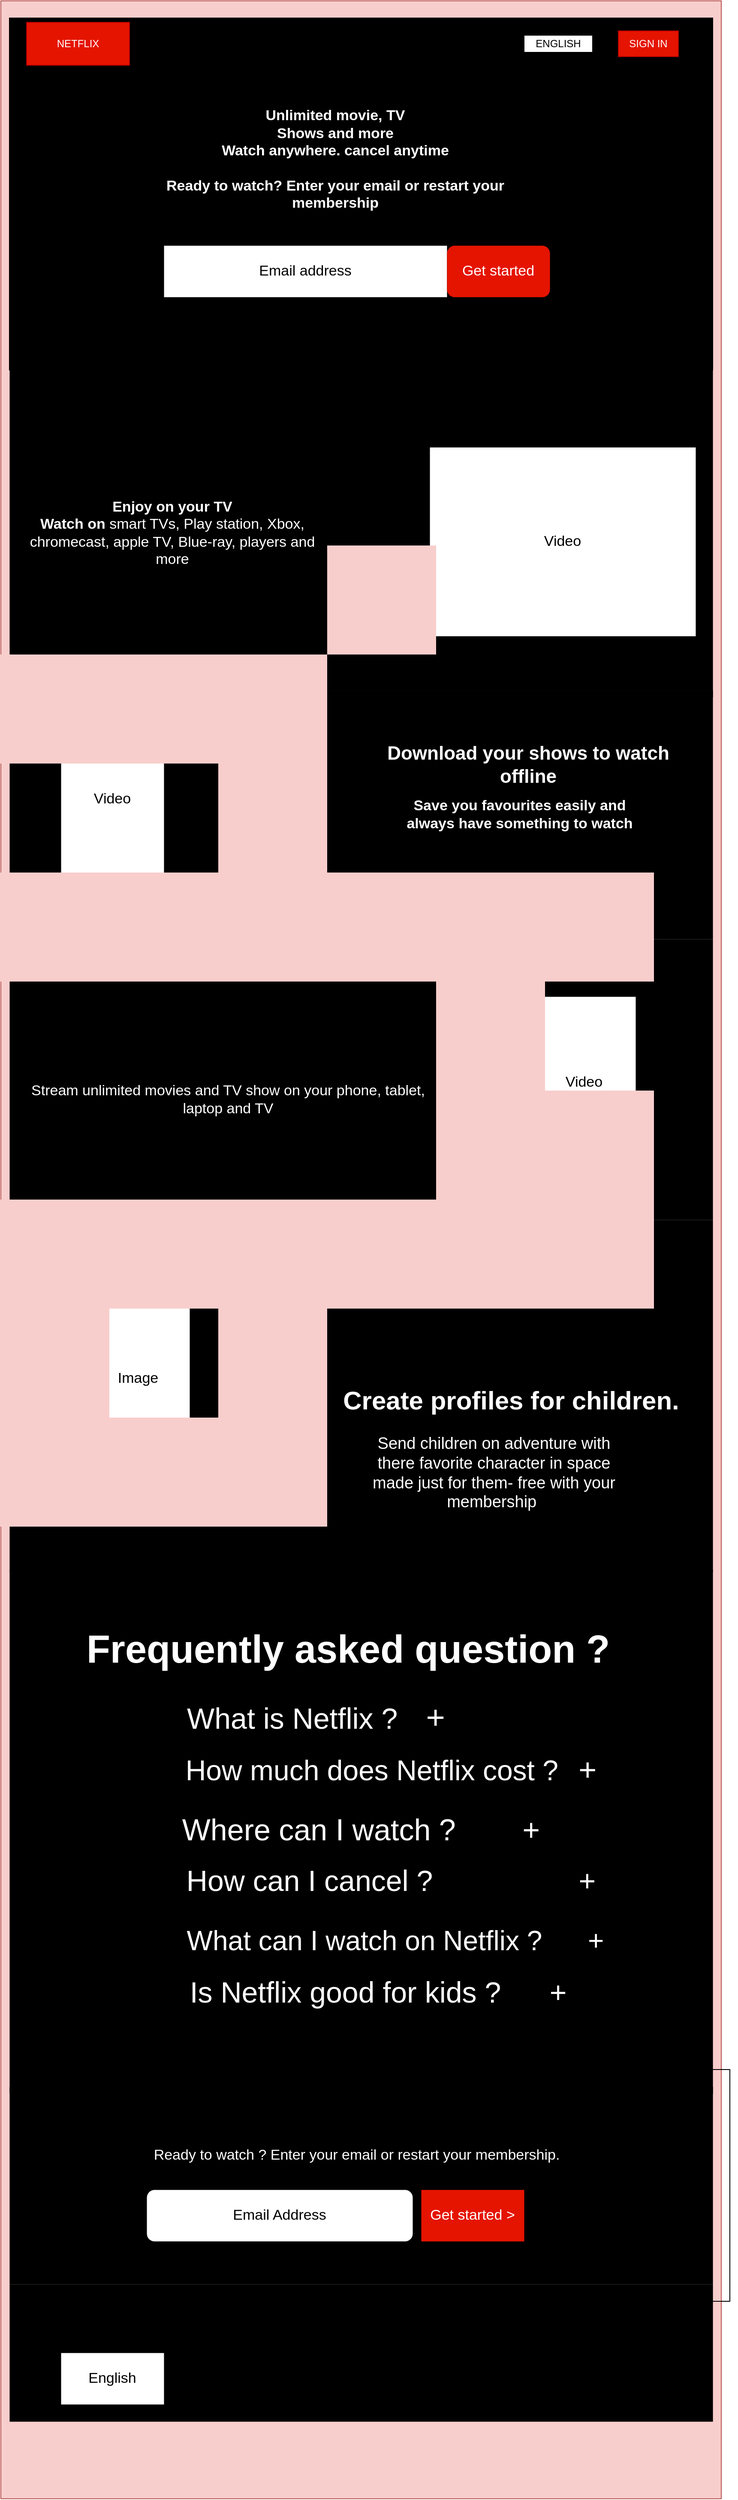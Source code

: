 <mxfile version="14.9.4" type="device"><diagram id="s_zHzmKFMgsyxALTMATB" name="Page-1"><mxGraphModel dx="868" dy="2702" grid="1" gridSize="10" guides="1" tooltips="1" connect="1" arrows="1" fold="1" page="1" pageScale="1" pageWidth="850" pageHeight="1100" math="0" shadow="0"><root><mxCell id="0"/><mxCell id="1" parent="0"/><mxCell id="2PFcgjZrBGFt-rQJ0i4J-1" value="" style="rounded=0;whiteSpace=wrap;html=1;fillColor=#f8cecc;strokeColor=#b85450;" vertex="1" parent="1"><mxGeometry x="10" y="-2180" width="840" height="2910" as="geometry"/></mxCell><mxCell id="2PFcgjZrBGFt-rQJ0i4J-2" value="" style="rounded=0;whiteSpace=wrap;html=1;fillColor=#000000;" vertex="1" parent="1"><mxGeometry x="20" y="-2160" width="820" height="60" as="geometry"/></mxCell><mxCell id="2PFcgjZrBGFt-rQJ0i4J-3" value="NETFLIX" style="text;html=1;strokeColor=#B20000;fillColor=#e51400;align=center;verticalAlign=middle;whiteSpace=wrap;rounded=0;fontColor=#ffffff;" vertex="1" parent="1"><mxGeometry x="40" y="-2155" width="120" height="50" as="geometry"/></mxCell><mxCell id="2PFcgjZrBGFt-rQJ0i4J-4" value="ENGLISH" style="rounded=0;whiteSpace=wrap;html=1;" vertex="1" parent="1"><mxGeometry x="620" y="-2140" width="80" height="20" as="geometry"/></mxCell><mxCell id="2PFcgjZrBGFt-rQJ0i4J-5" value="SIGN IN" style="rounded=0;whiteSpace=wrap;html=1;fillColor=#e51400;strokeColor=#B20000;fontColor=#ffffff;" vertex="1" parent="1"><mxGeometry x="730" y="-2145" width="70" height="30" as="geometry"/></mxCell><mxCell id="2PFcgjZrBGFt-rQJ0i4J-6" value="" style="rounded=0;whiteSpace=wrap;html=1;labelBackgroundColor=#000000;noLabel=1;fontColor=none;fillColor=#000000;" vertex="1" parent="1"><mxGeometry x="20" y="-2100" width="820" height="350" as="geometry"/></mxCell><mxCell id="2PFcgjZrBGFt-rQJ0i4J-7" value="&lt;div style=&quot;font-size: 17px&quot;&gt;Unlimited movie, TV&lt;/div&gt;&lt;div style=&quot;font-size: 17px&quot;&gt;Shows and more&lt;/div&gt;&lt;div style=&quot;font-size: 17px&quot;&gt;Watch anywhere. cancel anytime&lt;/div&gt;&lt;div style=&quot;font-size: 17px&quot;&gt;&lt;br&gt;&lt;/div&gt;&lt;div style=&quot;font-size: 17px&quot;&gt;Ready to watch? Enter your email or restart your membership&lt;br style=&quot;font-size: 17px&quot;&gt;&lt;/div&gt;" style="text;html=1;strokeColor=none;fillColor=none;align=center;verticalAlign=middle;whiteSpace=wrap;rounded=0;strokeWidth=0;fontSize=17;fontStyle=1;fontColor=#FFFFFF;" vertex="1" parent="1"><mxGeometry x="200" y="-2080" width="400" height="170" as="geometry"/></mxCell><mxCell id="2PFcgjZrBGFt-rQJ0i4J-8" value="Email address" style="rounded=0;whiteSpace=wrap;html=1;fontSize=17;strokeWidth=0;" vertex="1" parent="1"><mxGeometry x="200" y="-1895" width="330" height="60" as="geometry"/></mxCell><mxCell id="2PFcgjZrBGFt-rQJ0i4J-9" value="Get started" style="rounded=1;whiteSpace=wrap;html=1;fontSize=17;strokeWidth=0;fillColor=#e51400;strokeColor=#B20000;fontColor=#ffffff;" vertex="1" parent="1"><mxGeometry x="530" y="-1895" width="120" height="60" as="geometry"/></mxCell><mxCell id="2PFcgjZrBGFt-rQJ0i4J-10" value="" style="rounded=0;whiteSpace=wrap;html=1;fontSize=17;strokeWidth=0;fillColor=#000000;" vertex="1" parent="1"><mxGeometry x="20" y="-1750" width="820" height="381" as="geometry"/></mxCell><mxCell id="2PFcgjZrBGFt-rQJ0i4J-11" value="&lt;div&gt;&lt;b&gt;Enjoy on your TV&lt;/b&gt;&lt;/div&gt;&lt;div&gt;&lt;b&gt;Watch on &lt;/b&gt;smart TVs, Play station, Xbox, chromecast, apple TV, Blue-ray, players and more&lt;br&gt;&lt;b&gt;&lt;/b&gt;&lt;/div&gt;" style="text;html=1;strokeColor=none;align=center;verticalAlign=middle;whiteSpace=wrap;rounded=0;fontSize=17;fillColor=#000000;fontColor=#FFFFFF;" vertex="1" parent="1"><mxGeometry x="40" y="-1690" width="340" height="260" as="geometry"/></mxCell><mxCell id="2PFcgjZrBGFt-rQJ0i4J-12" value="Video" style="rounded=0;whiteSpace=wrap;html=1;fontSize=17;strokeWidth=0;" vertex="1" parent="1"><mxGeometry x="510" y="-1660" width="310" height="220" as="geometry"/></mxCell><mxCell id="2PFcgjZrBGFt-rQJ0i4J-13" value="" style="rounded=0;whiteSpace=wrap;html=1;fontSize=17;strokeWidth=0;fontColor=#ffffff;labelBackgroundColor=#432D57;strokeColor=#432D57;fillColor=#000000;" vertex="1" parent="1"><mxGeometry x="20" y="-1377" width="820" height="290" as="geometry"/></mxCell><mxCell id="2PFcgjZrBGFt-rQJ0i4J-14" value="&lt;font style=&quot;font-size: 22px&quot;&gt;&lt;b&gt;Download your shows to watch offline&lt;/b&gt;&lt;/font&gt;" style="text;html=1;align=center;verticalAlign=middle;whiteSpace=wrap;rounded=0;fontSize=17;fontColor=#FFFFFF;" vertex="1" parent="1"><mxGeometry x="440" y="-1340" width="370" height="100" as="geometry"/></mxCell><mxCell id="2PFcgjZrBGFt-rQJ0i4J-15" value="&lt;b&gt;Save you favourites easily and always have something to watch &lt;/b&gt;" style="text;html=1;strokeColor=none;fillColor=none;align=center;verticalAlign=middle;whiteSpace=wrap;rounded=0;fontSize=17;fontColor=#FFFFFF;" vertex="1" parent="1"><mxGeometry x="460" y="-1267" width="310" height="70" as="geometry"/></mxCell><mxCell id="2PFcgjZrBGFt-rQJ0i4J-16" value="Video" style="rounded=0;whiteSpace=wrap;html=1;fontSize=17;strokeColor=#000000;strokeWidth=0;gradientColor=none;" vertex="1" parent="1"><mxGeometry x="80" y="-1340" width="120" height="180" as="geometry"/></mxCell><mxCell id="2PFcgjZrBGFt-rQJ0i4J-17" value="" style="rounded=0;whiteSpace=wrap;html=1;fontSize=17;strokeColor=#314354;strokeWidth=0;fontColor=#ffffff;fillColor=#000000;" vertex="1" parent="1"><mxGeometry x="20" y="-1087" width="820" height="327" as="geometry"/></mxCell><mxCell id="2PFcgjZrBGFt-rQJ0i4J-19" value="&lt;font style=&quot;font-size: 26px&quot;&gt;&lt;b&gt;Watch everywhere&lt;/b&gt;&lt;/font&gt;" style="text;html=1;strokeColor=none;fillColor=none;align=center;verticalAlign=middle;whiteSpace=wrap;rounded=0;fontSize=17;" vertex="1" parent="1"><mxGeometry x="60" y="-1040" width="310" height="150" as="geometry"/></mxCell><mxCell id="2PFcgjZrBGFt-rQJ0i4J-20" value="Stream unlimited movies and TV show on your phone, tablet, laptop and TV" style="text;html=1;strokeColor=none;fillColor=none;align=center;verticalAlign=middle;whiteSpace=wrap;rounded=0;fontSize=17;fontColor=#FFFFFF;" vertex="1" parent="1"><mxGeometry x="30" y="-940" width="490" height="80" as="geometry"/></mxCell><mxCell id="2PFcgjZrBGFt-rQJ0i4J-21" value="Video" style="rounded=0;whiteSpace=wrap;html=1;fontSize=17;strokeColor=#000000;strokeWidth=0;gradientColor=none;" vertex="1" parent="1"><mxGeometry x="630" y="-1020" width="120" height="200" as="geometry"/></mxCell><mxCell id="2PFcgjZrBGFt-rQJ0i4J-22" value="" style="rounded=0;whiteSpace=wrap;html=1;fontSize=17;strokeColor=#000000;strokeWidth=0;gradientColor=none;fillColor=#000000;" vertex="1" parent="1"><mxGeometry x="20" y="-760" width="820" height="410" as="geometry"/></mxCell><mxCell id="2PFcgjZrBGFt-rQJ0i4J-23" value="&lt;font style=&quot;font-size: 30px&quot;&gt;&lt;b&gt;Create profiles for children.&lt;/b&gt;&lt;/font&gt;" style="text;html=1;strokeColor=none;fillColor=none;align=center;verticalAlign=middle;whiteSpace=wrap;rounded=0;fontSize=17;fontColor=#FFFFFF;" vertex="1" parent="1"><mxGeometry x="380" y="-700" width="450" height="300" as="geometry"/></mxCell><mxCell id="2PFcgjZrBGFt-rQJ0i4J-24" value="&lt;font style=&quot;font-size: 19px&quot;&gt;Send children on adventure with there favorite character in space made just for them- free with your membership&amp;nbsp; &lt;/font&gt;" style="text;html=1;strokeColor=none;fillColor=none;align=center;verticalAlign=middle;whiteSpace=wrap;rounded=0;fontSize=17;fontColor=#FFFFFF;" vertex="1" parent="1"><mxGeometry x="430" y="-530" width="310" height="130" as="geometry"/></mxCell><mxCell id="2PFcgjZrBGFt-rQJ0i4J-25" value="Image" style="rounded=0;whiteSpace=wrap;html=1;fontSize=17;strokeColor=#000000;strokeWidth=0;gradientColor=none;" vertex="1" parent="1"><mxGeometry x="110" y="-660" width="120" height="170" as="geometry"/></mxCell><mxCell id="2PFcgjZrBGFt-rQJ0i4J-26" value="" style="rounded=0;whiteSpace=wrap;html=1;fontSize=17;strokeColor=#000000;strokeWidth=0;gradientColor=none;fillColor=#000000;" vertex="1" parent="1"><mxGeometry x="20" y="-352" width="820" height="610" as="geometry"/></mxCell><mxCell id="2PFcgjZrBGFt-rQJ0i4J-27" value="&lt;font style=&quot;font-size: 45px&quot;&gt;&lt;b&gt;Frequently asked question ?&lt;/b&gt;&lt;/font&gt;" style="rounded=0;whiteSpace=wrap;html=1;fontSize=17;strokeColor=#000000;strokeWidth=0;gradientColor=none;fontColor=#FFFFFF;fillColor=#000000;" vertex="1" parent="1"><mxGeometry x="80" y="-290" width="670" height="60" as="geometry"/></mxCell><mxCell id="2PFcgjZrBGFt-rQJ0i4J-28" value="&lt;font style=&quot;font-size: 34px&quot;&gt;What is Netflix ?&lt;/font&gt;&amp;nbsp;&amp;nbsp;&amp;nbsp;&amp;nbsp;&amp;nbsp;&amp;nbsp; &lt;font style=&quot;font-size: 38px&quot;&gt;+&lt;/font&gt;" style="rounded=0;whiteSpace=wrap;html=1;fontSize=17;strokeColor=#000000;strokeWidth=0;gradientColor=none;fillColor=#000000;fontColor=#FFFFFF;" vertex="1" parent="1"><mxGeometry x="140" y="-210" width="475" height="60" as="geometry"/></mxCell><mxCell id="2PFcgjZrBGFt-rQJ0i4J-29" value="&lt;font style=&quot;font-size: 33px&quot;&gt;How much does Netflix cost ?&lt;/font&gt;&amp;nbsp;&amp;nbsp;&amp;nbsp;&amp;nbsp; &lt;font style=&quot;font-size: 36px&quot;&gt;+&lt;/font&gt;" style="rounded=0;whiteSpace=wrap;html=1;fontSize=17;strokeColor=#000000;strokeWidth=0;gradientColor=none;fillColor=#000000;fontColor=#FFFFFF;" vertex="1" parent="1"><mxGeometry x="200" y="-150" width="530" height="60" as="geometry"/></mxCell><mxCell id="2PFcgjZrBGFt-rQJ0i4J-30" value="&lt;font style=&quot;font-size: 35px&quot;&gt;Where can I watch ?&amp;nbsp;&amp;nbsp;&amp;nbsp;&amp;nbsp;&amp;nbsp;&amp;nbsp;&amp;nbsp; +&lt;/font&gt;" style="rounded=0;whiteSpace=wrap;html=1;fontSize=17;strokeColor=#000000;strokeWidth=0;gradientColor=none;fillColor=#000000;fontColor=#FFFFFF;" vertex="1" parent="1"><mxGeometry x="195" y="-80" width="470" height="60" as="geometry"/></mxCell><mxCell id="2PFcgjZrBGFt-rQJ0i4J-31" value="&lt;font style=&quot;font-size: 34px&quot;&gt;How can I cancel ?&amp;nbsp;&amp;nbsp;&amp;nbsp;&amp;nbsp;&amp;nbsp;&amp;nbsp;&amp;nbsp;&amp;nbsp;&amp;nbsp;&amp;nbsp;&amp;nbsp;&amp;nbsp;&amp;nbsp;&amp;nbsp;&amp;nbsp;&amp;nbsp;&amp;nbsp; +&lt;/font&gt;" style="rounded=0;whiteSpace=wrap;html=1;fontSize=17;strokeColor=#000000;strokeWidth=0;gradientColor=none;fillColor=#000000;fontColor=#FFFFFF;" vertex="1" parent="1"><mxGeometry x="220" y="-20" width="490" height="60" as="geometry"/></mxCell><mxCell id="2PFcgjZrBGFt-rQJ0i4J-32" value="&lt;font style=&quot;font-size: 32px&quot;&gt;What can I watch on Netflix ?&amp;nbsp;&amp;nbsp;&amp;nbsp;&amp;nbsp;&amp;nbsp; +&lt;/font&gt;" style="rounded=0;whiteSpace=wrap;html=1;fontSize=17;strokeColor=#000000;strokeWidth=0;gradientColor=none;fillColor=#000000;fontColor=#FFFFFF;" vertex="1" parent="1"><mxGeometry x="200" y="50" width="540" height="60" as="geometry"/></mxCell><mxCell id="2PFcgjZrBGFt-rQJ0i4J-33" value="&lt;font style=&quot;font-size: 34px&quot;&gt;Is Netflix good for kids ?&amp;nbsp;&amp;nbsp;&amp;nbsp;&amp;nbsp;&amp;nbsp; +&lt;/font&gt;" style="rounded=0;whiteSpace=wrap;html=1;fontSize=17;strokeColor=#000000;strokeWidth=0;gradientColor=none;fillColor=#000000;fontColor=#FFFFFF;" vertex="1" parent="1"><mxGeometry x="170" y="110" width="560" height="60" as="geometry"/></mxCell><mxCell id="2PFcgjZrBGFt-rQJ0i4J-35" value="" style="rounded=0;whiteSpace=wrap;html=1;fontSize=17;strokeColor=#000000;strokeWidth=0;gradientColor=none;fillColor=#000000;" vertex="1" parent="1"><mxGeometry x="20" y="250" width="820" height="230" as="geometry"/></mxCell><mxCell id="2PFcgjZrBGFt-rQJ0i4J-36" value="Email Address " style="rounded=1;whiteSpace=wrap;html=1;fontSize=17;strokeColor=#000000;strokeWidth=0;gradientColor=none;" vertex="1" parent="1"><mxGeometry x="180" y="370" width="310" height="60" as="geometry"/></mxCell><mxCell id="2PFcgjZrBGFt-rQJ0i4J-37" value="Get started &amp;gt;" style="rounded=0;whiteSpace=wrap;html=1;fontSize=17;strokeColor=#B20000;strokeWidth=0;fillColor=#e51400;fontColor=#ffffff;" vertex="1" parent="1"><mxGeometry x="500" y="370" width="120" height="60" as="geometry"/></mxCell><mxCell id="2PFcgjZrBGFt-rQJ0i4J-38" value="Ready to watch ? Enter your email or restart your membership." style="text;html=1;strokeColor=none;fillColor=none;align=center;verticalAlign=middle;whiteSpace=wrap;rounded=0;fontSize=17;fontColor=#FFFFFF;" vertex="1" parent="1"><mxGeometry x="80" y="310" width="690" height="40" as="geometry"/></mxCell><mxCell id="2PFcgjZrBGFt-rQJ0i4J-39" value="" style="rounded=0;whiteSpace=wrap;html=1;fontSize=17;strokeColor=#000000;strokeWidth=0;gradientColor=none;fillColor=#000000;" vertex="1" parent="1"><mxGeometry x="20" y="480" width="820" height="160" as="geometry"/></mxCell><mxCell id="2PFcgjZrBGFt-rQJ0i4J-40" value="English " style="rounded=0;whiteSpace=wrap;html=1;fontSize=17;strokeColor=#000000;strokeWidth=0;gradientColor=none;" vertex="1" parent="1"><mxGeometry x="80" y="560" width="120" height="60" as="geometry"/></mxCell><mxCell id="2PFcgjZrBGFt-rQJ0i4J-41" style="edgeStyle=orthogonalEdgeStyle;rounded=0;orthogonalLoop=1;jettySize=auto;html=1;entryX=0.5;entryY=1;entryDx=0;entryDy=0;fontSize=17;fontColor=#FFFFFF;" edge="1" parent="1" source="2PFcgjZrBGFt-rQJ0i4J-35" target="2PFcgjZrBGFt-rQJ0i4J-35"><mxGeometry relative="1" as="geometry"/></mxCell></root></mxGraphModel></diagram></mxfile>